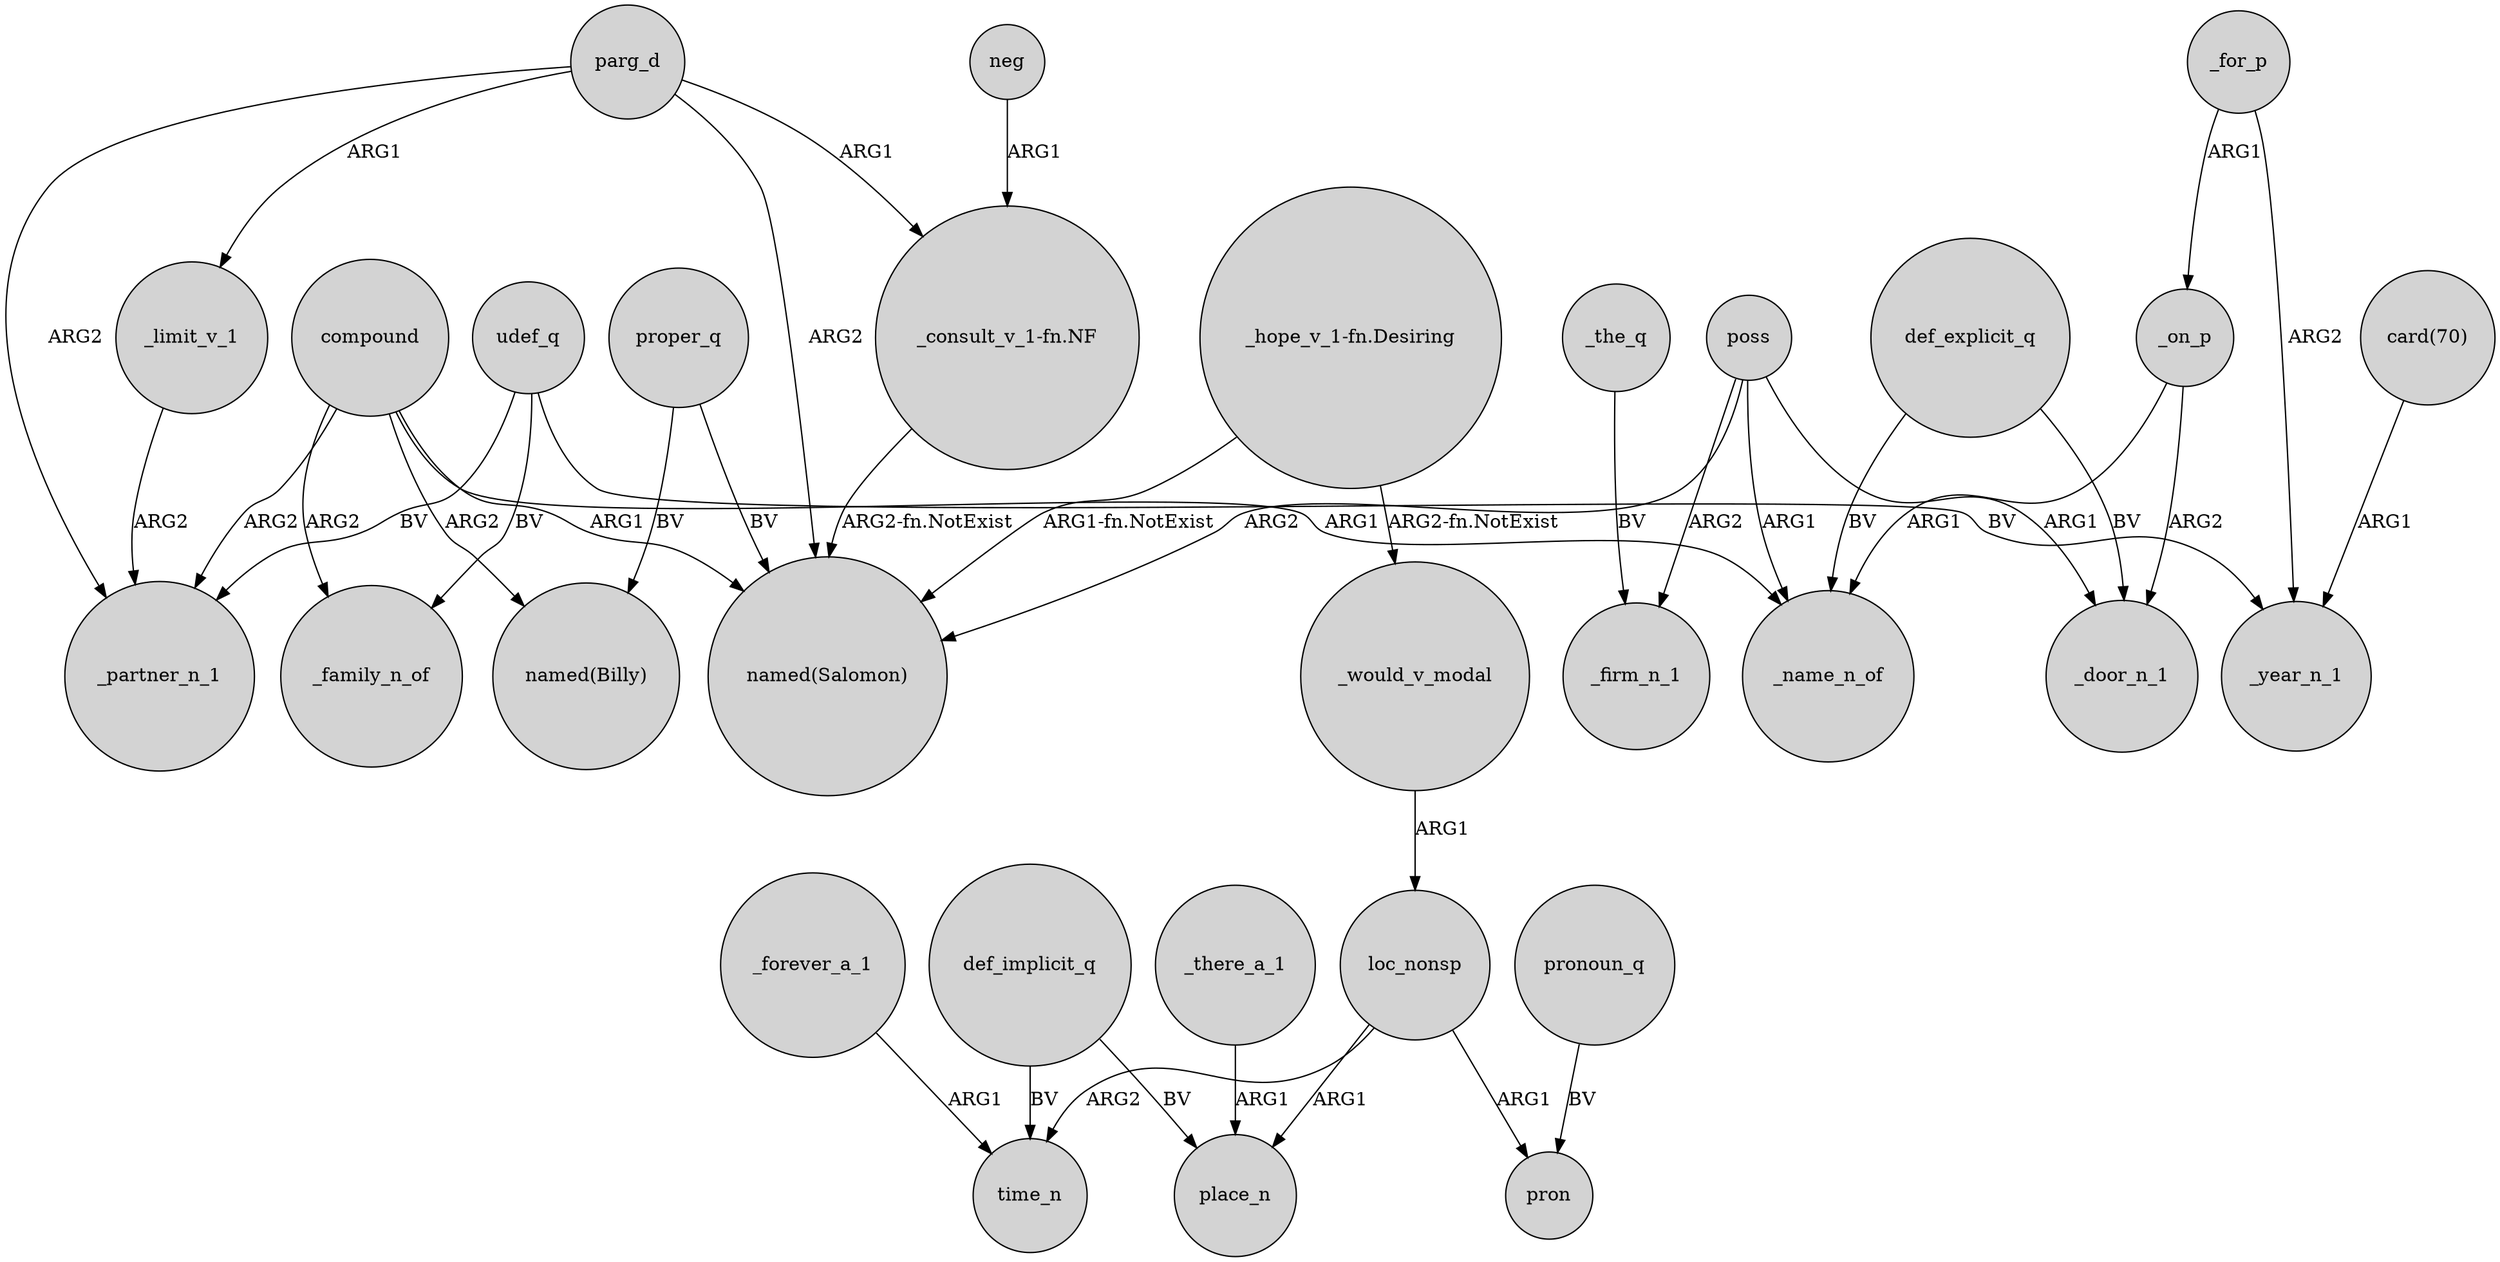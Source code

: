 digraph {
	node [shape=circle style=filled]
	parg_d -> _limit_v_1 [label=ARG1]
	_forever_a_1 -> time_n [label=ARG1]
	compound -> "named(Billy)" [label=ARG2]
	def_explicit_q -> _door_n_1 [label=BV]
	_for_p -> _year_n_1 [label=ARG2]
	def_implicit_q -> time_n [label=BV]
	loc_nonsp -> pron [label=ARG1]
	compound -> _partner_n_1 [label=ARG2]
	parg_d -> "named(Salomon)" [label=ARG2]
	compound -> "named(Salomon)" [label=ARG1]
	proper_q -> "named(Billy)" [label=BV]
	compound -> _family_n_of [label=ARG2]
	_on_p -> _name_n_of [label=ARG1]
	_would_v_modal -> loc_nonsp [label=ARG1]
	def_implicit_q -> place_n [label=BV]
	udef_q -> _partner_n_1 [label=BV]
	loc_nonsp -> place_n [label=ARG1]
	poss -> "named(Salomon)" [label=ARG2]
	loc_nonsp -> time_n [label=ARG2]
	"_hope_v_1-fn.Desiring" -> _would_v_modal [label="ARG2-fn.NotExist"]
	_limit_v_1 -> _partner_n_1 [label=ARG2]
	pronoun_q -> pron [label=BV]
	proper_q -> "named(Salomon)" [label=BV]
	poss -> _firm_n_1 [label=ARG2]
	_for_p -> _on_p [label=ARG1]
	_the_q -> _firm_n_1 [label=BV]
	poss -> _name_n_of [label=ARG1]
	compound -> _name_n_of [label=ARG1]
	neg -> "_consult_v_1-fn.NF" [label=ARG1]
	parg_d -> "_consult_v_1-fn.NF" [label=ARG1]
	udef_q -> _year_n_1 [label=BV]
	"_consult_v_1-fn.NF" -> "named(Salomon)" [label="ARG2-fn.NotExist"]
	_on_p -> _door_n_1 [label=ARG2]
	udef_q -> _family_n_of [label=BV]
	parg_d -> _partner_n_1 [label=ARG2]
	"card(70)" -> _year_n_1 [label=ARG1]
	_there_a_1 -> place_n [label=ARG1]
	"_hope_v_1-fn.Desiring" -> "named(Salomon)" [label="ARG1-fn.NotExist"]
	poss -> _door_n_1 [label=ARG1]
	def_explicit_q -> _name_n_of [label=BV]
}
